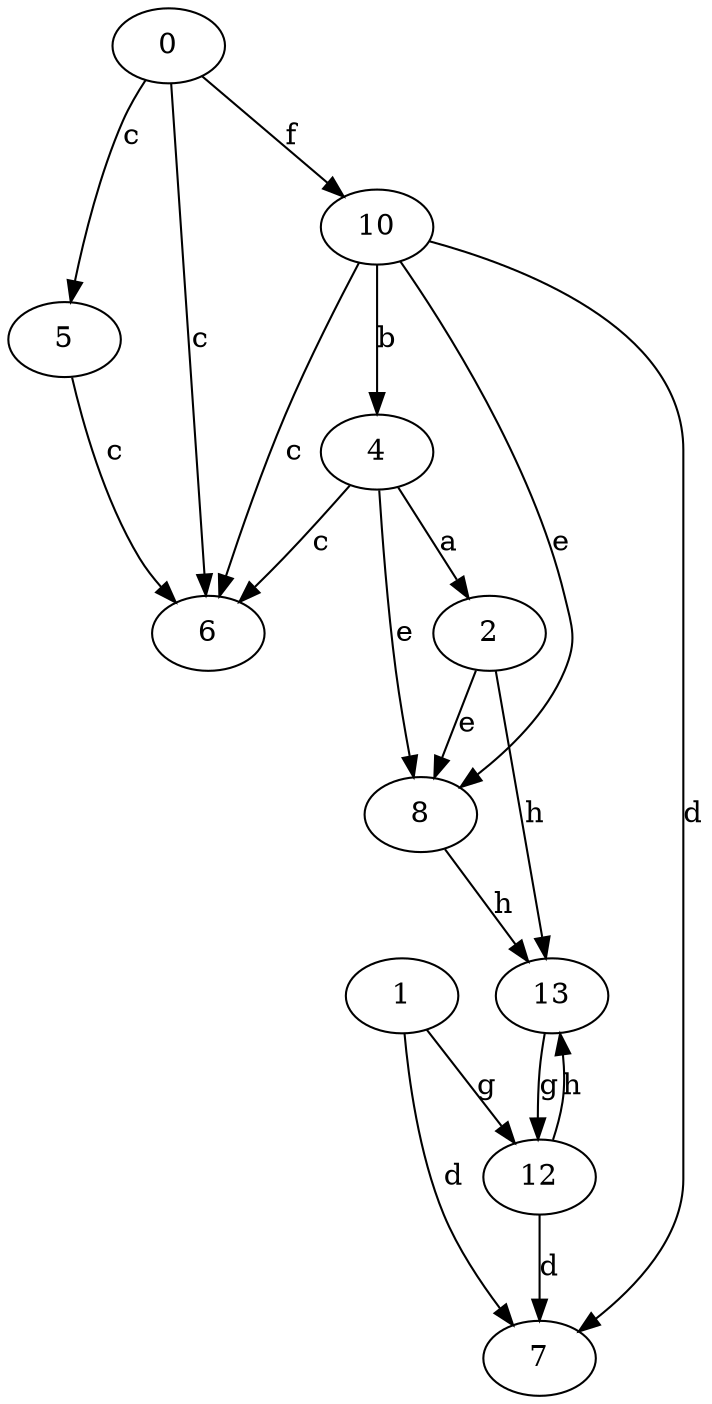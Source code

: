 strict digraph  {
0;
1;
2;
4;
5;
6;
7;
8;
10;
12;
13;
0 -> 5  [label=c];
0 -> 6  [label=c];
0 -> 10  [label=f];
1 -> 7  [label=d];
1 -> 12  [label=g];
2 -> 8  [label=e];
2 -> 13  [label=h];
4 -> 2  [label=a];
4 -> 6  [label=c];
4 -> 8  [label=e];
5 -> 6  [label=c];
8 -> 13  [label=h];
10 -> 4  [label=b];
10 -> 6  [label=c];
10 -> 7  [label=d];
10 -> 8  [label=e];
12 -> 7  [label=d];
12 -> 13  [label=h];
13 -> 12  [label=g];
}
